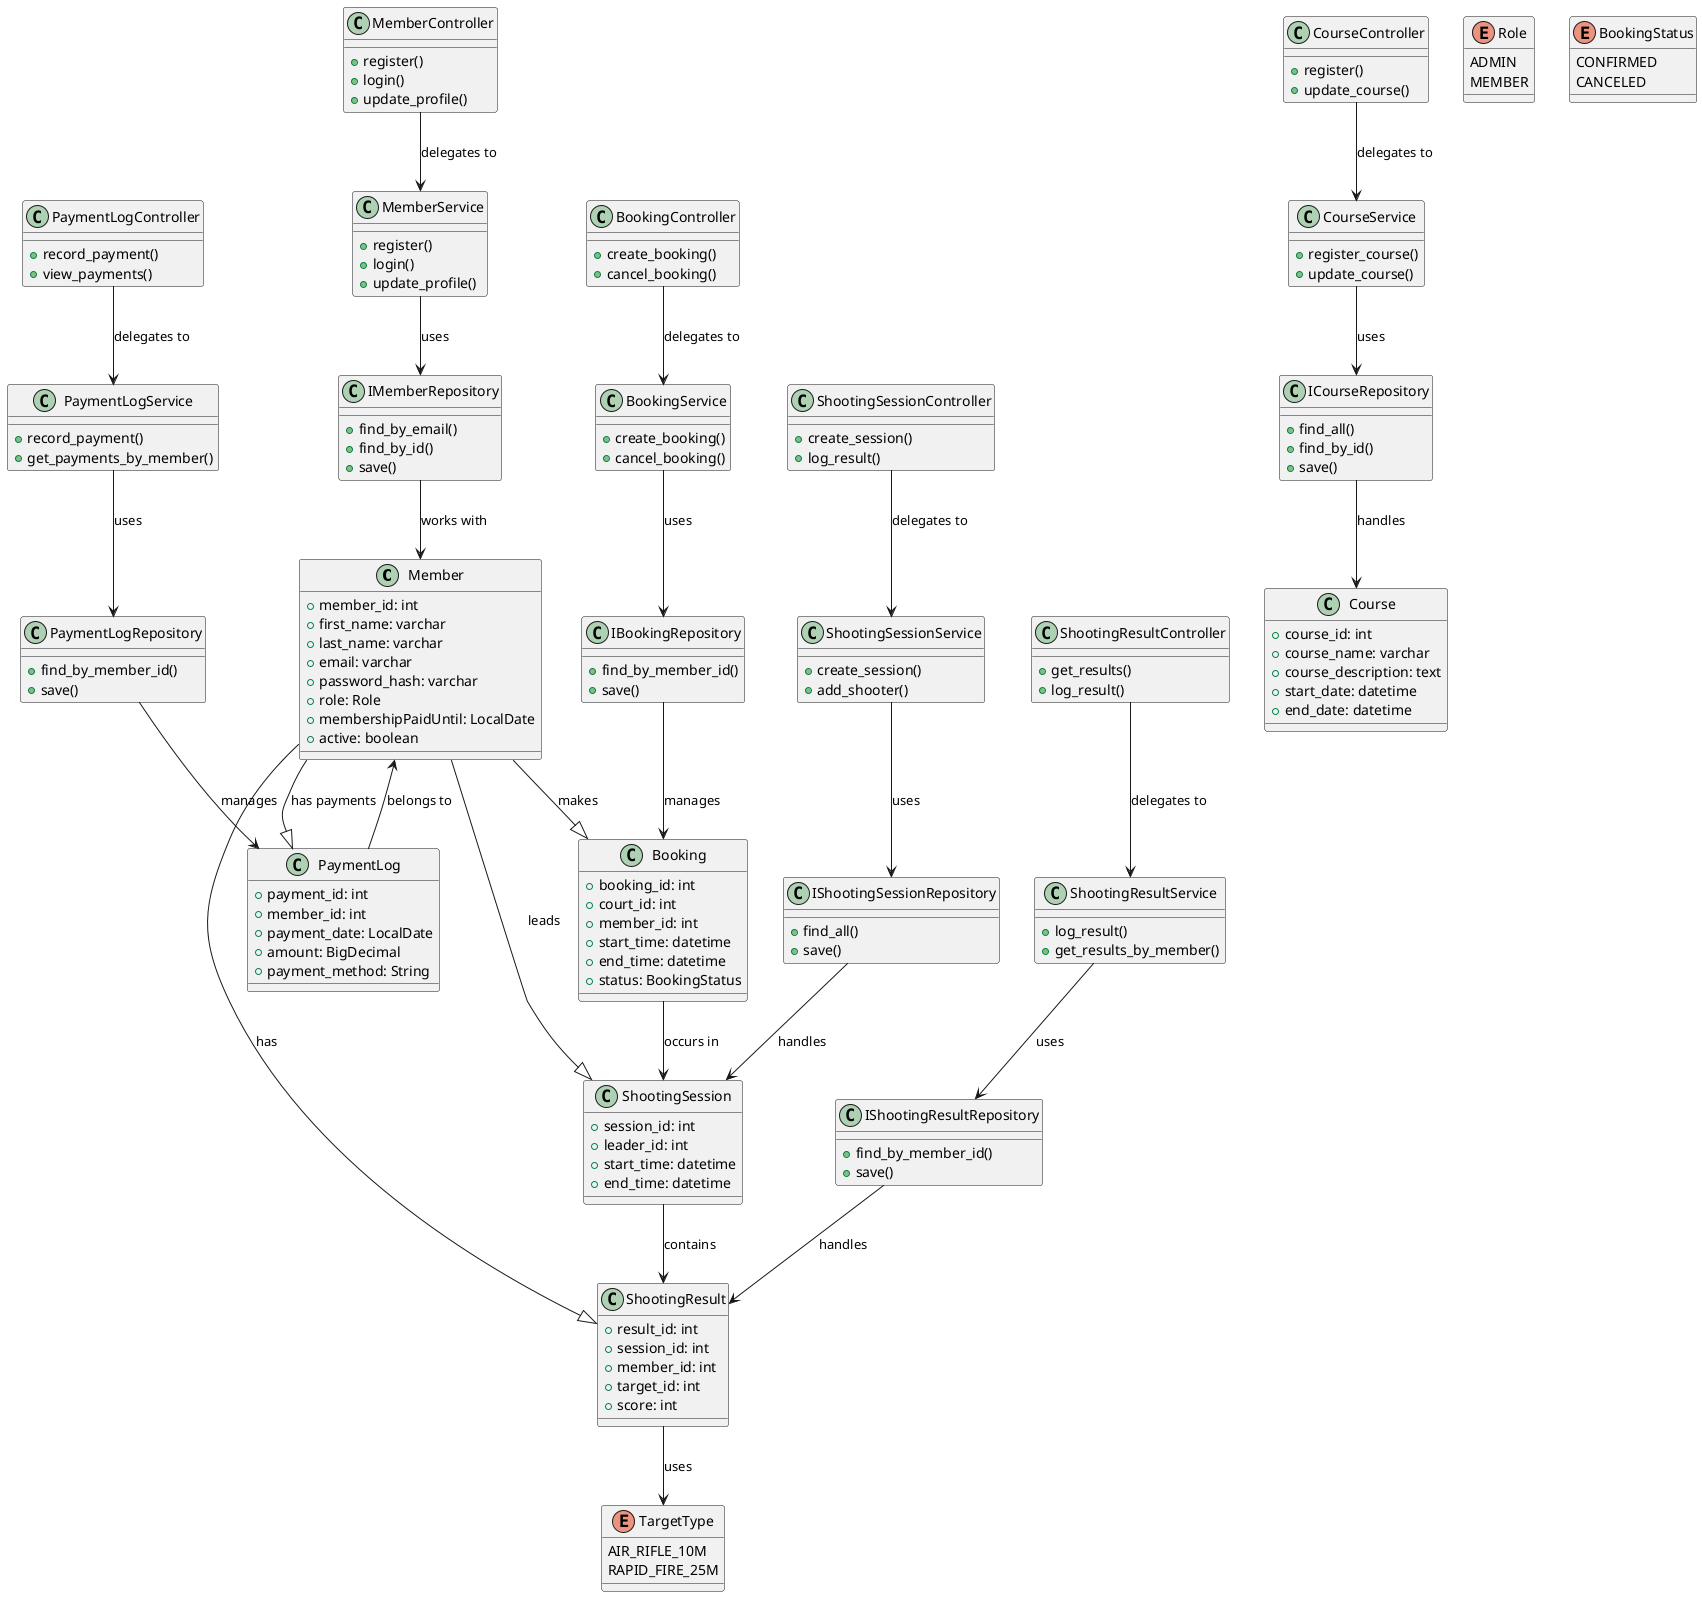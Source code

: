 @startuml
!define RECTANGLE class

RECTANGLE Member {
  + member_id: int
  + first_name: varchar
  + last_name: varchar
  + email: varchar
  + password_hash: varchar
  + role: Role
  + membershipPaidUntil: LocalDate
  + active: boolean
}

RECTANGLE Booking {
  + booking_id: int
  + court_id: int
  + member_id: int
  + start_time: datetime
  + end_time: datetime
  + status: BookingStatus
}

RECTANGLE Course {
  + course_id: int
  + course_name: varchar
  + course_description: text
  + start_date: datetime
  + end_date: datetime
}

RECTANGLE ShootingSession {
  + session_id: int
  + leader_id: int
  + start_time: datetime
  + end_time: datetime
}

RECTANGLE ShootingResult {
  + result_id: int
  + session_id: int
  + member_id: int
  + target_id: int
  + score: int
}

RECTANGLE PaymentLog {
  + payment_id: int
  + member_id: int
  + payment_date: LocalDate
  + amount: BigDecimal
  + payment_method: String
}

enum Role {
  ADMIN
  MEMBER
}

enum BookingStatus {
  CONFIRMED
  CANCELED
}

enum TargetType {
  AIR_RIFLE_10M
  RAPID_FIRE_25M
}

RECTANGLE IMemberRepository {
  + find_by_email()
  + find_by_id()
  + save()
}

RECTANGLE IBookingRepository {
  + find_by_member_id()
  + save()
}

RECTANGLE ICourseRepository {
  + find_all()
  + find_by_id()
  + save()
}

RECTANGLE IShootingSessionRepository {
  + find_all()
  + save()
}

RECTANGLE IShootingResultRepository {
  + find_by_member_id()
  + save()
}

RECTANGLE PaymentLogRepository {
  + find_by_member_id()
  + save()
}

RECTANGLE MemberService {
  + register()
  + login()
  + update_profile()
}

RECTANGLE BookingService {
  + create_booking()
  + cancel_booking()
}

RECTANGLE CourseService {
  + register_course()
  + update_course()
}

RECTANGLE ShootingSessionService {
  + create_session()
  + add_shooter()
}

RECTANGLE ShootingResultService {
  + log_result()
  + get_results_by_member()
}

RECTANGLE PaymentLogService {
  + record_payment()
  + get_payments_by_member()
}

RECTANGLE MemberController {
  + register()
  + login()
  + update_profile()
}

RECTANGLE BookingController {
  + create_booking()
  + cancel_booking()
}

RECTANGLE CourseController {
  + register()
  + update_course()
}

RECTANGLE ShootingSessionController {
  + create_session()
  + log_result()
}

RECTANGLE ShootingResultController {
  + get_results()
  + log_result()
}

RECTANGLE PaymentLogController {
  + record_payment()
  + view_payments()
}

Member --|> PaymentLog : has payments
Member --|> Booking : makes
Member --|> ShootingResult : has
Member --|> ShootingSession : leads

PaymentLog --> Member : belongs to

Booking --> ShootingSession : occurs in
ShootingSession --> ShootingResult : contains
ShootingResult --> TargetType : uses

IMemberRepository --> Member : works with
IBookingRepository --> Booking : manages
ICourseRepository --> Course : handles
IShootingSessionRepository --> ShootingSession : handles
IShootingResultRepository --> ShootingResult : handles
PaymentLogRepository --> PaymentLog : manages

MemberService --> IMemberRepository : uses
BookingService --> IBookingRepository : uses
CourseService --> ICourseRepository : uses
ShootingSessionService --> IShootingSessionRepository : uses
ShootingResultService --> IShootingResultRepository : uses
PaymentLogService --> PaymentLogRepository : uses

MemberController --> MemberService : delegates to
BookingController --> BookingService : delegates to
CourseController --> CourseService : delegates to
ShootingSessionController --> ShootingSessionService : delegates to
ShootingResultController --> ShootingResultService : delegates to
PaymentLogController --> PaymentLogService : delegates to
@enduml
